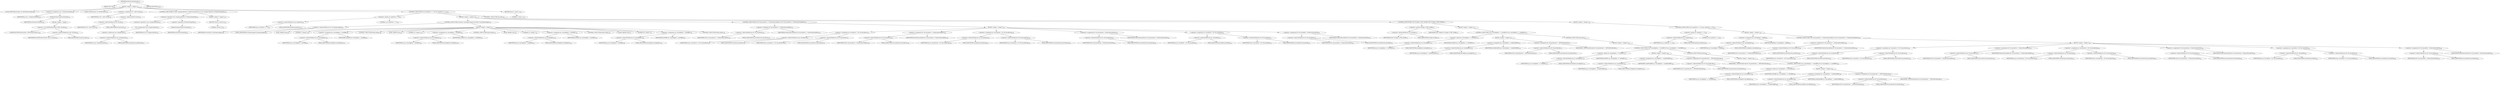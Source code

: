 digraph "PredictorSetupEncode" {  
"36157" [label = <(METHOD,PredictorSetupEncode)<SUB>226</SUB>> ]
"36158" [label = <(PARAM,TIFF *tif)<SUB>226</SUB>> ]
"36159" [label = <(BLOCK,&lt;empty&gt;,&lt;empty&gt;)<SUB>227</SUB>> ]
"36160" [label = <(LOCAL,TIFFPredictorState* sp: TIFFPredictorState)<SUB>228</SUB>> ]
"36161" [label = <(&lt;operator&gt;.assignment,*sp = PredictorState(tif))<SUB>228</SUB>> ]
"36162" [label = <(IDENTIFIER,sp,*sp = PredictorState(tif))<SUB>228</SUB>> ]
"36163" [label = <(PredictorState,PredictorState(tif))<SUB>228</SUB>> ]
"36164" [label = <(IDENTIFIER,tif,PredictorState(tif))<SUB>228</SUB>> ]
"36165" [label = <(BLOCK,&lt;empty&gt;,&lt;empty&gt;)> ]
"36166" [label = <(&lt;operator&gt;.cast,(TIFFPredictorState *)(tif)-&gt;tif_data)<SUB>228</SUB>> ]
"36167" [label = <(UNKNOWN,TIFFPredictorState *,TIFFPredictorState *)<SUB>228</SUB>> ]
"36168" [label = <(&lt;operator&gt;.indirectFieldAccess,(tif)-&gt;tif_data)<SUB>228</SUB>> ]
"36169" [label = <(IDENTIFIER,tif,(TIFFPredictorState *)(tif)-&gt;tif_data)<SUB>228</SUB>> ]
"36170" [label = <(FIELD_IDENTIFIER,tif_data,tif_data)<SUB>228</SUB>> ]
"36171" [label = <(LOCAL,TIFFDirectory* td: TIFFDirectory)<SUB>229</SUB>> ]
"36172" [label = <(&lt;operator&gt;.assignment,*td = &amp;tif-&gt;tif_dir)<SUB>229</SUB>> ]
"36173" [label = <(IDENTIFIER,td,*td = &amp;tif-&gt;tif_dir)<SUB>229</SUB>> ]
"36174" [label = <(&lt;operator&gt;.addressOf,&amp;tif-&gt;tif_dir)<SUB>229</SUB>> ]
"36175" [label = <(&lt;operator&gt;.indirectFieldAccess,tif-&gt;tif_dir)<SUB>229</SUB>> ]
"36176" [label = <(IDENTIFIER,tif,*td = &amp;tif-&gt;tif_dir)<SUB>229</SUB>> ]
"36177" [label = <(FIELD_IDENTIFIER,tif_dir,tif_dir)<SUB>229</SUB>> ]
"36178" [label = <(CONTROL_STRUCTURE,if (!(*sp-&gt;setupencode)(tif) || !PredictorSetup(tif)),if (!(*sp-&gt;setupencode)(tif) || !PredictorSetup(tif)))<SUB>231</SUB>> ]
"36179" [label = <(&lt;operator&gt;.logicalOr,!(*sp-&gt;setupencode)(tif) || !PredictorSetup(tif))<SUB>231</SUB>> ]
"36180" [label = <(&lt;operator&gt;.logicalNot,!(*sp-&gt;setupencode)(tif))<SUB>231</SUB>> ]
"36181" [label = <(*sp-&gt;setupencode,(*sp-&gt;setupencode)(tif))<SUB>231</SUB>> ]
"36182" [label = <(&lt;operator&gt;.indirection,*sp-&gt;setupencode)<SUB>231</SUB>> ]
"36183" [label = <(&lt;operator&gt;.indirectFieldAccess,sp-&gt;setupencode)<SUB>231</SUB>> ]
"36184" [label = <(IDENTIFIER,sp,(*sp-&gt;setupencode)(tif))<SUB>231</SUB>> ]
"36185" [label = <(FIELD_IDENTIFIER,setupencode,setupencode)<SUB>231</SUB>> ]
"36186" [label = <(IDENTIFIER,tif,(*sp-&gt;setupencode)(tif))<SUB>231</SUB>> ]
"36187" [label = <(&lt;operator&gt;.logicalNot,!PredictorSetup(tif))<SUB>231</SUB>> ]
"36188" [label = <(PredictorSetup,PredictorSetup(tif))<SUB>231</SUB>> ]
"36189" [label = <(IDENTIFIER,tif,PredictorSetup(tif))<SUB>231</SUB>> ]
"36190" [label = <(BLOCK,&lt;empty&gt;,&lt;empty&gt;)<SUB>232</SUB>> ]
"36191" [label = <(RETURN,return 0;,return 0;)<SUB>232</SUB>> ]
"36192" [label = <(LITERAL,0,return 0;)<SUB>232</SUB>> ]
"36193" [label = <(CONTROL_STRUCTURE,if (sp-&gt;predictor == 2),if (sp-&gt;predictor == 2))<SUB>234</SUB>> ]
"36194" [label = <(&lt;operator&gt;.equals,sp-&gt;predictor == 2)<SUB>234</SUB>> ]
"36195" [label = <(&lt;operator&gt;.indirectFieldAccess,sp-&gt;predictor)<SUB>234</SUB>> ]
"36196" [label = <(IDENTIFIER,sp,sp-&gt;predictor == 2)<SUB>234</SUB>> ]
"36197" [label = <(FIELD_IDENTIFIER,predictor,predictor)<SUB>234</SUB>> ]
"36198" [label = <(LITERAL,2,sp-&gt;predictor == 2)<SUB>234</SUB>> ]
"36199" [label = <(BLOCK,&lt;empty&gt;,&lt;empty&gt;)<SUB>235</SUB>> ]
"36200" [label = <(CONTROL_STRUCTURE,switch(td-&gt;td_bitspersample),switch(td-&gt;td_bitspersample))<SUB>236</SUB>> ]
"36201" [label = <(&lt;operator&gt;.indirectFieldAccess,td-&gt;td_bitspersample)<SUB>236</SUB>> ]
"36202" [label = <(IDENTIFIER,td,switch(td-&gt;td_bitspersample))<SUB>236</SUB>> ]
"36203" [label = <(FIELD_IDENTIFIER,td_bitspersample,td_bitspersample)<SUB>236</SUB>> ]
"36204" [label = <(BLOCK,&lt;empty&gt;,&lt;empty&gt;)<SUB>237</SUB>> ]
"36205" [label = <(JUMP_TARGET,case)<SUB>238</SUB>> ]
"36206" [label = <(LITERAL,8,&lt;empty&gt;)<SUB>238</SUB>> ]
"36207" [label = <(&lt;operator&gt;.assignment,sp-&gt;encodepfunc = horDiff8)<SUB>239</SUB>> ]
"36208" [label = <(&lt;operator&gt;.indirectFieldAccess,sp-&gt;encodepfunc)<SUB>239</SUB>> ]
"36209" [label = <(IDENTIFIER,sp,sp-&gt;encodepfunc = horDiff8)<SUB>239</SUB>> ]
"36210" [label = <(FIELD_IDENTIFIER,encodepfunc,encodepfunc)<SUB>239</SUB>> ]
"36211" [label = <(IDENTIFIER,horDiff8,sp-&gt;encodepfunc = horDiff8)<SUB>239</SUB>> ]
"36212" [label = <(CONTROL_STRUCTURE,break;,break;)<SUB>240</SUB>> ]
"36213" [label = <(JUMP_TARGET,case)<SUB>241</SUB>> ]
"36214" [label = <(LITERAL,16,&lt;empty&gt;)<SUB>241</SUB>> ]
"36215" [label = <(&lt;operator&gt;.assignment,sp-&gt;encodepfunc = horDiff16)<SUB>242</SUB>> ]
"36216" [label = <(&lt;operator&gt;.indirectFieldAccess,sp-&gt;encodepfunc)<SUB>242</SUB>> ]
"36217" [label = <(IDENTIFIER,sp,sp-&gt;encodepfunc = horDiff16)<SUB>242</SUB>> ]
"36218" [label = <(FIELD_IDENTIFIER,encodepfunc,encodepfunc)<SUB>242</SUB>> ]
"36219" [label = <(IDENTIFIER,horDiff16,sp-&gt;encodepfunc = horDiff16)<SUB>242</SUB>> ]
"36220" [label = <(CONTROL_STRUCTURE,break;,break;)<SUB>243</SUB>> ]
"36221" [label = <(JUMP_TARGET,case)<SUB>244</SUB>> ]
"36222" [label = <(LITERAL,32,&lt;empty&gt;)<SUB>244</SUB>> ]
"36223" [label = <(&lt;operator&gt;.assignment,sp-&gt;encodepfunc = horDiff32)<SUB>245</SUB>> ]
"36224" [label = <(&lt;operator&gt;.indirectFieldAccess,sp-&gt;encodepfunc)<SUB>245</SUB>> ]
"36225" [label = <(IDENTIFIER,sp,sp-&gt;encodepfunc = horDiff32)<SUB>245</SUB>> ]
"36226" [label = <(FIELD_IDENTIFIER,encodepfunc,encodepfunc)<SUB>245</SUB>> ]
"36227" [label = <(IDENTIFIER,horDiff32,sp-&gt;encodepfunc = horDiff32)<SUB>245</SUB>> ]
"36228" [label = <(CONTROL_STRUCTURE,break;,break;)<SUB>246</SUB>> ]
"36229" [label = <(JUMP_TARGET,case)<SUB>247</SUB>> ]
"36230" [label = <(LITERAL,64,&lt;empty&gt;)<SUB>247</SUB>> ]
"36231" [label = <(&lt;operator&gt;.assignment,sp-&gt;encodepfunc = horDiff64)<SUB>248</SUB>> ]
"36232" [label = <(&lt;operator&gt;.indirectFieldAccess,sp-&gt;encodepfunc)<SUB>248</SUB>> ]
"36233" [label = <(IDENTIFIER,sp,sp-&gt;encodepfunc = horDiff64)<SUB>248</SUB>> ]
"36234" [label = <(FIELD_IDENTIFIER,encodepfunc,encodepfunc)<SUB>248</SUB>> ]
"36235" [label = <(IDENTIFIER,horDiff64,sp-&gt;encodepfunc = horDiff64)<SUB>248</SUB>> ]
"36236" [label = <(CONTROL_STRUCTURE,break;,break;)<SUB>249</SUB>> ]
"36237" [label = <(CONTROL_STRUCTURE,if (tif-&gt;tif_encoderow != PredictorEncodeRow),if (tif-&gt;tif_encoderow != PredictorEncodeRow))<SUB>255</SUB>> ]
"36238" [label = <(&lt;operator&gt;.notEquals,tif-&gt;tif_encoderow != PredictorEncodeRow)<SUB>255</SUB>> ]
"36239" [label = <(&lt;operator&gt;.indirectFieldAccess,tif-&gt;tif_encoderow)<SUB>255</SUB>> ]
"36240" [label = <(IDENTIFIER,tif,tif-&gt;tif_encoderow != PredictorEncodeRow)<SUB>255</SUB>> ]
"36241" [label = <(FIELD_IDENTIFIER,tif_encoderow,tif_encoderow)<SUB>255</SUB>> ]
"36242" [label = <(IDENTIFIER,PredictorEncodeRow,tif-&gt;tif_encoderow != PredictorEncodeRow)<SUB>255</SUB>> ]
"36243" [label = <(BLOCK,&lt;empty&gt;,&lt;empty&gt;)<SUB>256</SUB>> ]
"36244" [label = <(&lt;operator&gt;.assignment,sp-&gt;encoderow = tif-&gt;tif_encoderow)<SUB>257</SUB>> ]
"36245" [label = <(&lt;operator&gt;.indirectFieldAccess,sp-&gt;encoderow)<SUB>257</SUB>> ]
"36246" [label = <(IDENTIFIER,sp,sp-&gt;encoderow = tif-&gt;tif_encoderow)<SUB>257</SUB>> ]
"36247" [label = <(FIELD_IDENTIFIER,encoderow,encoderow)<SUB>257</SUB>> ]
"36248" [label = <(&lt;operator&gt;.indirectFieldAccess,tif-&gt;tif_encoderow)<SUB>257</SUB>> ]
"36249" [label = <(IDENTIFIER,tif,sp-&gt;encoderow = tif-&gt;tif_encoderow)<SUB>257</SUB>> ]
"36250" [label = <(FIELD_IDENTIFIER,tif_encoderow,tif_encoderow)<SUB>257</SUB>> ]
"36251" [label = <(&lt;operator&gt;.assignment,tif-&gt;tif_encoderow = PredictorEncodeRow)<SUB>258</SUB>> ]
"36252" [label = <(&lt;operator&gt;.indirectFieldAccess,tif-&gt;tif_encoderow)<SUB>258</SUB>> ]
"36253" [label = <(IDENTIFIER,tif,tif-&gt;tif_encoderow = PredictorEncodeRow)<SUB>258</SUB>> ]
"36254" [label = <(FIELD_IDENTIFIER,tif_encoderow,tif_encoderow)<SUB>258</SUB>> ]
"36255" [label = <(IDENTIFIER,PredictorEncodeRow,tif-&gt;tif_encoderow = PredictorEncodeRow)<SUB>258</SUB>> ]
"36256" [label = <(&lt;operator&gt;.assignment,sp-&gt;encodestrip = tif-&gt;tif_encodestrip)<SUB>259</SUB>> ]
"36257" [label = <(&lt;operator&gt;.indirectFieldAccess,sp-&gt;encodestrip)<SUB>259</SUB>> ]
"36258" [label = <(IDENTIFIER,sp,sp-&gt;encodestrip = tif-&gt;tif_encodestrip)<SUB>259</SUB>> ]
"36259" [label = <(FIELD_IDENTIFIER,encodestrip,encodestrip)<SUB>259</SUB>> ]
"36260" [label = <(&lt;operator&gt;.indirectFieldAccess,tif-&gt;tif_encodestrip)<SUB>259</SUB>> ]
"36261" [label = <(IDENTIFIER,tif,sp-&gt;encodestrip = tif-&gt;tif_encodestrip)<SUB>259</SUB>> ]
"36262" [label = <(FIELD_IDENTIFIER,tif_encodestrip,tif_encodestrip)<SUB>259</SUB>> ]
"36263" [label = <(&lt;operator&gt;.assignment,tif-&gt;tif_encodestrip = PredictorEncodeTile)<SUB>260</SUB>> ]
"36264" [label = <(&lt;operator&gt;.indirectFieldAccess,tif-&gt;tif_encodestrip)<SUB>260</SUB>> ]
"36265" [label = <(IDENTIFIER,tif,tif-&gt;tif_encodestrip = PredictorEncodeTile)<SUB>260</SUB>> ]
"36266" [label = <(FIELD_IDENTIFIER,tif_encodestrip,tif_encodestrip)<SUB>260</SUB>> ]
"36267" [label = <(IDENTIFIER,PredictorEncodeTile,tif-&gt;tif_encodestrip = PredictorEncodeTile)<SUB>260</SUB>> ]
"36268" [label = <(&lt;operator&gt;.assignment,sp-&gt;encodetile = tif-&gt;tif_encodetile)<SUB>261</SUB>> ]
"36269" [label = <(&lt;operator&gt;.indirectFieldAccess,sp-&gt;encodetile)<SUB>261</SUB>> ]
"36270" [label = <(IDENTIFIER,sp,sp-&gt;encodetile = tif-&gt;tif_encodetile)<SUB>261</SUB>> ]
"36271" [label = <(FIELD_IDENTIFIER,encodetile,encodetile)<SUB>261</SUB>> ]
"36272" [label = <(&lt;operator&gt;.indirectFieldAccess,tif-&gt;tif_encodetile)<SUB>261</SUB>> ]
"36273" [label = <(IDENTIFIER,tif,sp-&gt;encodetile = tif-&gt;tif_encodetile)<SUB>261</SUB>> ]
"36274" [label = <(FIELD_IDENTIFIER,tif_encodetile,tif_encodetile)<SUB>261</SUB>> ]
"36275" [label = <(&lt;operator&gt;.assignment,tif-&gt;tif_encodetile = PredictorEncodeTile)<SUB>262</SUB>> ]
"36276" [label = <(&lt;operator&gt;.indirectFieldAccess,tif-&gt;tif_encodetile)<SUB>262</SUB>> ]
"36277" [label = <(IDENTIFIER,tif,tif-&gt;tif_encodetile = PredictorEncodeTile)<SUB>262</SUB>> ]
"36278" [label = <(FIELD_IDENTIFIER,tif_encodetile,tif_encodetile)<SUB>262</SUB>> ]
"36279" [label = <(IDENTIFIER,PredictorEncodeTile,tif-&gt;tif_encodetile = PredictorEncodeTile)<SUB>262</SUB>> ]
"36280" [label = <(CONTROL_STRUCTURE,if (tif-&gt;tif_flags &amp; TIFF_SWAB),if (tif-&gt;tif_flags &amp; TIFF_SWAB))<SUB>272</SUB>> ]
"36281" [label = <(&lt;operator&gt;.and,tif-&gt;tif_flags &amp; TIFF_SWAB)<SUB>272</SUB>> ]
"36282" [label = <(&lt;operator&gt;.indirectFieldAccess,tif-&gt;tif_flags)<SUB>272</SUB>> ]
"36283" [label = <(IDENTIFIER,tif,tif-&gt;tif_flags &amp; TIFF_SWAB)<SUB>272</SUB>> ]
"36284" [label = <(FIELD_IDENTIFIER,tif_flags,tif_flags)<SUB>272</SUB>> ]
"36285" [label = <(IDENTIFIER,TIFF_SWAB,tif-&gt;tif_flags &amp; TIFF_SWAB)<SUB>272</SUB>> ]
"36286" [label = <(BLOCK,&lt;empty&gt;,&lt;empty&gt;)<SUB>273</SUB>> ]
"36287" [label = <(CONTROL_STRUCTURE,if (sp-&gt;encodepfunc == horDiff16),if (sp-&gt;encodepfunc == horDiff16))<SUB>274</SUB>> ]
"36288" [label = <(&lt;operator&gt;.equals,sp-&gt;encodepfunc == horDiff16)<SUB>274</SUB>> ]
"36289" [label = <(&lt;operator&gt;.indirectFieldAccess,sp-&gt;encodepfunc)<SUB>274</SUB>> ]
"36290" [label = <(IDENTIFIER,sp,sp-&gt;encodepfunc == horDiff16)<SUB>274</SUB>> ]
"36291" [label = <(FIELD_IDENTIFIER,encodepfunc,encodepfunc)<SUB>274</SUB>> ]
"36292" [label = <(IDENTIFIER,horDiff16,sp-&gt;encodepfunc == horDiff16)<SUB>274</SUB>> ]
"36293" [label = <(BLOCK,&lt;empty&gt;,&lt;empty&gt;)<SUB>275</SUB>> ]
"36294" [label = <(&lt;operator&gt;.assignment,sp-&gt;encodepfunc = swabHorDiff16)<SUB>276</SUB>> ]
"36295" [label = <(&lt;operator&gt;.indirectFieldAccess,sp-&gt;encodepfunc)<SUB>276</SUB>> ]
"36296" [label = <(IDENTIFIER,sp,sp-&gt;encodepfunc = swabHorDiff16)<SUB>276</SUB>> ]
"36297" [label = <(FIELD_IDENTIFIER,encodepfunc,encodepfunc)<SUB>276</SUB>> ]
"36298" [label = <(IDENTIFIER,swabHorDiff16,sp-&gt;encodepfunc = swabHorDiff16)<SUB>276</SUB>> ]
"36299" [label = <(&lt;operator&gt;.assignment,tif-&gt;tif_postdecode = _TIFFNoPostDecode)<SUB>277</SUB>> ]
"36300" [label = <(&lt;operator&gt;.indirectFieldAccess,tif-&gt;tif_postdecode)<SUB>277</SUB>> ]
"36301" [label = <(IDENTIFIER,tif,tif-&gt;tif_postdecode = _TIFFNoPostDecode)<SUB>277</SUB>> ]
"36302" [label = <(FIELD_IDENTIFIER,tif_postdecode,tif_postdecode)<SUB>277</SUB>> ]
"36303" [label = <(IDENTIFIER,_TIFFNoPostDecode,tif-&gt;tif_postdecode = _TIFFNoPostDecode)<SUB>277</SUB>> ]
"36304" [label = <(CONTROL_STRUCTURE,else,else)<SUB>279</SUB>> ]
"36305" [label = <(BLOCK,&lt;empty&gt;,&lt;empty&gt;)<SUB>279</SUB>> ]
"36306" [label = <(CONTROL_STRUCTURE,if (sp-&gt;encodepfunc == horDiff32),if (sp-&gt;encodepfunc == horDiff32))<SUB>279</SUB>> ]
"36307" [label = <(&lt;operator&gt;.equals,sp-&gt;encodepfunc == horDiff32)<SUB>279</SUB>> ]
"36308" [label = <(&lt;operator&gt;.indirectFieldAccess,sp-&gt;encodepfunc)<SUB>279</SUB>> ]
"36309" [label = <(IDENTIFIER,sp,sp-&gt;encodepfunc == horDiff32)<SUB>279</SUB>> ]
"36310" [label = <(FIELD_IDENTIFIER,encodepfunc,encodepfunc)<SUB>279</SUB>> ]
"36311" [label = <(IDENTIFIER,horDiff32,sp-&gt;encodepfunc == horDiff32)<SUB>279</SUB>> ]
"36312" [label = <(BLOCK,&lt;empty&gt;,&lt;empty&gt;)<SUB>280</SUB>> ]
"36313" [label = <(&lt;operator&gt;.assignment,sp-&gt;encodepfunc = swabHorDiff32)<SUB>281</SUB>> ]
"36314" [label = <(&lt;operator&gt;.indirectFieldAccess,sp-&gt;encodepfunc)<SUB>281</SUB>> ]
"36315" [label = <(IDENTIFIER,sp,sp-&gt;encodepfunc = swabHorDiff32)<SUB>281</SUB>> ]
"36316" [label = <(FIELD_IDENTIFIER,encodepfunc,encodepfunc)<SUB>281</SUB>> ]
"36317" [label = <(IDENTIFIER,swabHorDiff32,sp-&gt;encodepfunc = swabHorDiff32)<SUB>281</SUB>> ]
"36318" [label = <(&lt;operator&gt;.assignment,tif-&gt;tif_postdecode = _TIFFNoPostDecode)<SUB>282</SUB>> ]
"36319" [label = <(&lt;operator&gt;.indirectFieldAccess,tif-&gt;tif_postdecode)<SUB>282</SUB>> ]
"36320" [label = <(IDENTIFIER,tif,tif-&gt;tif_postdecode = _TIFFNoPostDecode)<SUB>282</SUB>> ]
"36321" [label = <(FIELD_IDENTIFIER,tif_postdecode,tif_postdecode)<SUB>282</SUB>> ]
"36322" [label = <(IDENTIFIER,_TIFFNoPostDecode,tif-&gt;tif_postdecode = _TIFFNoPostDecode)<SUB>282</SUB>> ]
"36323" [label = <(CONTROL_STRUCTURE,else,else)<SUB>284</SUB>> ]
"36324" [label = <(BLOCK,&lt;empty&gt;,&lt;empty&gt;)<SUB>284</SUB>> ]
"36325" [label = <(CONTROL_STRUCTURE,if (sp-&gt;encodepfunc == horDiff64),if (sp-&gt;encodepfunc == horDiff64))<SUB>284</SUB>> ]
"36326" [label = <(&lt;operator&gt;.equals,sp-&gt;encodepfunc == horDiff64)<SUB>284</SUB>> ]
"36327" [label = <(&lt;operator&gt;.indirectFieldAccess,sp-&gt;encodepfunc)<SUB>284</SUB>> ]
"36328" [label = <(IDENTIFIER,sp,sp-&gt;encodepfunc == horDiff64)<SUB>284</SUB>> ]
"36329" [label = <(FIELD_IDENTIFIER,encodepfunc,encodepfunc)<SUB>284</SUB>> ]
"36330" [label = <(IDENTIFIER,horDiff64,sp-&gt;encodepfunc == horDiff64)<SUB>284</SUB>> ]
"36331" [label = <(BLOCK,&lt;empty&gt;,&lt;empty&gt;)<SUB>285</SUB>> ]
"36332" [label = <(&lt;operator&gt;.assignment,sp-&gt;encodepfunc = swabHorDiff64)<SUB>286</SUB>> ]
"36333" [label = <(&lt;operator&gt;.indirectFieldAccess,sp-&gt;encodepfunc)<SUB>286</SUB>> ]
"36334" [label = <(IDENTIFIER,sp,sp-&gt;encodepfunc = swabHorDiff64)<SUB>286</SUB>> ]
"36335" [label = <(FIELD_IDENTIFIER,encodepfunc,encodepfunc)<SUB>286</SUB>> ]
"36336" [label = <(IDENTIFIER,swabHorDiff64,sp-&gt;encodepfunc = swabHorDiff64)<SUB>286</SUB>> ]
"36337" [label = <(&lt;operator&gt;.assignment,tif-&gt;tif_postdecode = _TIFFNoPostDecode)<SUB>287</SUB>> ]
"36338" [label = <(&lt;operator&gt;.indirectFieldAccess,tif-&gt;tif_postdecode)<SUB>287</SUB>> ]
"36339" [label = <(IDENTIFIER,tif,tif-&gt;tif_postdecode = _TIFFNoPostDecode)<SUB>287</SUB>> ]
"36340" [label = <(FIELD_IDENTIFIER,tif_postdecode,tif_postdecode)<SUB>287</SUB>> ]
"36341" [label = <(IDENTIFIER,_TIFFNoPostDecode,tif-&gt;tif_postdecode = _TIFFNoPostDecode)<SUB>287</SUB>> ]
"36342" [label = <(CONTROL_STRUCTURE,else,else)<SUB>292</SUB>> ]
"36343" [label = <(BLOCK,&lt;empty&gt;,&lt;empty&gt;)<SUB>292</SUB>> ]
"36344" [label = <(CONTROL_STRUCTURE,if (sp-&gt;predictor == 3),if (sp-&gt;predictor == 3))<SUB>292</SUB>> ]
"36345" [label = <(&lt;operator&gt;.equals,sp-&gt;predictor == 3)<SUB>292</SUB>> ]
"36346" [label = <(&lt;operator&gt;.indirectFieldAccess,sp-&gt;predictor)<SUB>292</SUB>> ]
"36347" [label = <(IDENTIFIER,sp,sp-&gt;predictor == 3)<SUB>292</SUB>> ]
"36348" [label = <(FIELD_IDENTIFIER,predictor,predictor)<SUB>292</SUB>> ]
"36349" [label = <(LITERAL,3,sp-&gt;predictor == 3)<SUB>292</SUB>> ]
"36350" [label = <(BLOCK,&lt;empty&gt;,&lt;empty&gt;)<SUB>293</SUB>> ]
"36351" [label = <(&lt;operator&gt;.assignment,sp-&gt;encodepfunc = fpDiff)<SUB>294</SUB>> ]
"36352" [label = <(&lt;operator&gt;.indirectFieldAccess,sp-&gt;encodepfunc)<SUB>294</SUB>> ]
"36353" [label = <(IDENTIFIER,sp,sp-&gt;encodepfunc = fpDiff)<SUB>294</SUB>> ]
"36354" [label = <(FIELD_IDENTIFIER,encodepfunc,encodepfunc)<SUB>294</SUB>> ]
"36355" [label = <(IDENTIFIER,fpDiff,sp-&gt;encodepfunc = fpDiff)<SUB>294</SUB>> ]
"36356" [label = <(CONTROL_STRUCTURE,if (tif-&gt;tif_encoderow != PredictorEncodeRow),if (tif-&gt;tif_encoderow != PredictorEncodeRow))<SUB>299</SUB>> ]
"36357" [label = <(&lt;operator&gt;.notEquals,tif-&gt;tif_encoderow != PredictorEncodeRow)<SUB>299</SUB>> ]
"36358" [label = <(&lt;operator&gt;.indirectFieldAccess,tif-&gt;tif_encoderow)<SUB>299</SUB>> ]
"36359" [label = <(IDENTIFIER,tif,tif-&gt;tif_encoderow != PredictorEncodeRow)<SUB>299</SUB>> ]
"36360" [label = <(FIELD_IDENTIFIER,tif_encoderow,tif_encoderow)<SUB>299</SUB>> ]
"36361" [label = <(IDENTIFIER,PredictorEncodeRow,tif-&gt;tif_encoderow != PredictorEncodeRow)<SUB>299</SUB>> ]
"36362" [label = <(BLOCK,&lt;empty&gt;,&lt;empty&gt;)<SUB>300</SUB>> ]
"36363" [label = <(&lt;operator&gt;.assignment,sp-&gt;encoderow = tif-&gt;tif_encoderow)<SUB>301</SUB>> ]
"36364" [label = <(&lt;operator&gt;.indirectFieldAccess,sp-&gt;encoderow)<SUB>301</SUB>> ]
"36365" [label = <(IDENTIFIER,sp,sp-&gt;encoderow = tif-&gt;tif_encoderow)<SUB>301</SUB>> ]
"36366" [label = <(FIELD_IDENTIFIER,encoderow,encoderow)<SUB>301</SUB>> ]
"36367" [label = <(&lt;operator&gt;.indirectFieldAccess,tif-&gt;tif_encoderow)<SUB>301</SUB>> ]
"36368" [label = <(IDENTIFIER,tif,sp-&gt;encoderow = tif-&gt;tif_encoderow)<SUB>301</SUB>> ]
"36369" [label = <(FIELD_IDENTIFIER,tif_encoderow,tif_encoderow)<SUB>301</SUB>> ]
"36370" [label = <(&lt;operator&gt;.assignment,tif-&gt;tif_encoderow = PredictorEncodeRow)<SUB>302</SUB>> ]
"36371" [label = <(&lt;operator&gt;.indirectFieldAccess,tif-&gt;tif_encoderow)<SUB>302</SUB>> ]
"36372" [label = <(IDENTIFIER,tif,tif-&gt;tif_encoderow = PredictorEncodeRow)<SUB>302</SUB>> ]
"36373" [label = <(FIELD_IDENTIFIER,tif_encoderow,tif_encoderow)<SUB>302</SUB>> ]
"36374" [label = <(IDENTIFIER,PredictorEncodeRow,tif-&gt;tif_encoderow = PredictorEncodeRow)<SUB>302</SUB>> ]
"36375" [label = <(&lt;operator&gt;.assignment,sp-&gt;encodestrip = tif-&gt;tif_encodestrip)<SUB>303</SUB>> ]
"36376" [label = <(&lt;operator&gt;.indirectFieldAccess,sp-&gt;encodestrip)<SUB>303</SUB>> ]
"36377" [label = <(IDENTIFIER,sp,sp-&gt;encodestrip = tif-&gt;tif_encodestrip)<SUB>303</SUB>> ]
"36378" [label = <(FIELD_IDENTIFIER,encodestrip,encodestrip)<SUB>303</SUB>> ]
"36379" [label = <(&lt;operator&gt;.indirectFieldAccess,tif-&gt;tif_encodestrip)<SUB>303</SUB>> ]
"36380" [label = <(IDENTIFIER,tif,sp-&gt;encodestrip = tif-&gt;tif_encodestrip)<SUB>303</SUB>> ]
"36381" [label = <(FIELD_IDENTIFIER,tif_encodestrip,tif_encodestrip)<SUB>303</SUB>> ]
"36382" [label = <(&lt;operator&gt;.assignment,tif-&gt;tif_encodestrip = PredictorEncodeTile)<SUB>304</SUB>> ]
"36383" [label = <(&lt;operator&gt;.indirectFieldAccess,tif-&gt;tif_encodestrip)<SUB>304</SUB>> ]
"36384" [label = <(IDENTIFIER,tif,tif-&gt;tif_encodestrip = PredictorEncodeTile)<SUB>304</SUB>> ]
"36385" [label = <(FIELD_IDENTIFIER,tif_encodestrip,tif_encodestrip)<SUB>304</SUB>> ]
"36386" [label = <(IDENTIFIER,PredictorEncodeTile,tif-&gt;tif_encodestrip = PredictorEncodeTile)<SUB>304</SUB>> ]
"36387" [label = <(&lt;operator&gt;.assignment,sp-&gt;encodetile = tif-&gt;tif_encodetile)<SUB>305</SUB>> ]
"36388" [label = <(&lt;operator&gt;.indirectFieldAccess,sp-&gt;encodetile)<SUB>305</SUB>> ]
"36389" [label = <(IDENTIFIER,sp,sp-&gt;encodetile = tif-&gt;tif_encodetile)<SUB>305</SUB>> ]
"36390" [label = <(FIELD_IDENTIFIER,encodetile,encodetile)<SUB>305</SUB>> ]
"36391" [label = <(&lt;operator&gt;.indirectFieldAccess,tif-&gt;tif_encodetile)<SUB>305</SUB>> ]
"36392" [label = <(IDENTIFIER,tif,sp-&gt;encodetile = tif-&gt;tif_encodetile)<SUB>305</SUB>> ]
"36393" [label = <(FIELD_IDENTIFIER,tif_encodetile,tif_encodetile)<SUB>305</SUB>> ]
"36394" [label = <(&lt;operator&gt;.assignment,tif-&gt;tif_encodetile = PredictorEncodeTile)<SUB>306</SUB>> ]
"36395" [label = <(&lt;operator&gt;.indirectFieldAccess,tif-&gt;tif_encodetile)<SUB>306</SUB>> ]
"36396" [label = <(IDENTIFIER,tif,tif-&gt;tif_encodetile = PredictorEncodeTile)<SUB>306</SUB>> ]
"36397" [label = <(FIELD_IDENTIFIER,tif_encodetile,tif_encodetile)<SUB>306</SUB>> ]
"36398" [label = <(IDENTIFIER,PredictorEncodeTile,tif-&gt;tif_encodetile = PredictorEncodeTile)<SUB>306</SUB>> ]
"36399" [label = <(RETURN,return 1;,return 1;)<SUB>310</SUB>> ]
"36400" [label = <(LITERAL,1,return 1;)<SUB>310</SUB>> ]
"36401" [label = <(METHOD_RETURN,int)<SUB>226</SUB>> ]
  "36157" -> "36158" 
  "36157" -> "36159" 
  "36157" -> "36401" 
  "36159" -> "36160" 
  "36159" -> "36161" 
  "36159" -> "36171" 
  "36159" -> "36172" 
  "36159" -> "36178" 
  "36159" -> "36193" 
  "36159" -> "36399" 
  "36161" -> "36162" 
  "36161" -> "36163" 
  "36163" -> "36164" 
  "36163" -> "36165" 
  "36165" -> "36166" 
  "36166" -> "36167" 
  "36166" -> "36168" 
  "36168" -> "36169" 
  "36168" -> "36170" 
  "36172" -> "36173" 
  "36172" -> "36174" 
  "36174" -> "36175" 
  "36175" -> "36176" 
  "36175" -> "36177" 
  "36178" -> "36179" 
  "36178" -> "36190" 
  "36179" -> "36180" 
  "36179" -> "36187" 
  "36180" -> "36181" 
  "36181" -> "36182" 
  "36181" -> "36186" 
  "36182" -> "36183" 
  "36183" -> "36184" 
  "36183" -> "36185" 
  "36187" -> "36188" 
  "36188" -> "36189" 
  "36190" -> "36191" 
  "36191" -> "36192" 
  "36193" -> "36194" 
  "36193" -> "36199" 
  "36193" -> "36342" 
  "36194" -> "36195" 
  "36194" -> "36198" 
  "36195" -> "36196" 
  "36195" -> "36197" 
  "36199" -> "36200" 
  "36199" -> "36237" 
  "36199" -> "36280" 
  "36200" -> "36201" 
  "36200" -> "36204" 
  "36201" -> "36202" 
  "36201" -> "36203" 
  "36204" -> "36205" 
  "36204" -> "36206" 
  "36204" -> "36207" 
  "36204" -> "36212" 
  "36204" -> "36213" 
  "36204" -> "36214" 
  "36204" -> "36215" 
  "36204" -> "36220" 
  "36204" -> "36221" 
  "36204" -> "36222" 
  "36204" -> "36223" 
  "36204" -> "36228" 
  "36204" -> "36229" 
  "36204" -> "36230" 
  "36204" -> "36231" 
  "36204" -> "36236" 
  "36207" -> "36208" 
  "36207" -> "36211" 
  "36208" -> "36209" 
  "36208" -> "36210" 
  "36215" -> "36216" 
  "36215" -> "36219" 
  "36216" -> "36217" 
  "36216" -> "36218" 
  "36223" -> "36224" 
  "36223" -> "36227" 
  "36224" -> "36225" 
  "36224" -> "36226" 
  "36231" -> "36232" 
  "36231" -> "36235" 
  "36232" -> "36233" 
  "36232" -> "36234" 
  "36237" -> "36238" 
  "36237" -> "36243" 
  "36238" -> "36239" 
  "36238" -> "36242" 
  "36239" -> "36240" 
  "36239" -> "36241" 
  "36243" -> "36244" 
  "36243" -> "36251" 
  "36243" -> "36256" 
  "36243" -> "36263" 
  "36243" -> "36268" 
  "36243" -> "36275" 
  "36244" -> "36245" 
  "36244" -> "36248" 
  "36245" -> "36246" 
  "36245" -> "36247" 
  "36248" -> "36249" 
  "36248" -> "36250" 
  "36251" -> "36252" 
  "36251" -> "36255" 
  "36252" -> "36253" 
  "36252" -> "36254" 
  "36256" -> "36257" 
  "36256" -> "36260" 
  "36257" -> "36258" 
  "36257" -> "36259" 
  "36260" -> "36261" 
  "36260" -> "36262" 
  "36263" -> "36264" 
  "36263" -> "36267" 
  "36264" -> "36265" 
  "36264" -> "36266" 
  "36268" -> "36269" 
  "36268" -> "36272" 
  "36269" -> "36270" 
  "36269" -> "36271" 
  "36272" -> "36273" 
  "36272" -> "36274" 
  "36275" -> "36276" 
  "36275" -> "36279" 
  "36276" -> "36277" 
  "36276" -> "36278" 
  "36280" -> "36281" 
  "36280" -> "36286" 
  "36281" -> "36282" 
  "36281" -> "36285" 
  "36282" -> "36283" 
  "36282" -> "36284" 
  "36286" -> "36287" 
  "36287" -> "36288" 
  "36287" -> "36293" 
  "36287" -> "36304" 
  "36288" -> "36289" 
  "36288" -> "36292" 
  "36289" -> "36290" 
  "36289" -> "36291" 
  "36293" -> "36294" 
  "36293" -> "36299" 
  "36294" -> "36295" 
  "36294" -> "36298" 
  "36295" -> "36296" 
  "36295" -> "36297" 
  "36299" -> "36300" 
  "36299" -> "36303" 
  "36300" -> "36301" 
  "36300" -> "36302" 
  "36304" -> "36305" 
  "36305" -> "36306" 
  "36306" -> "36307" 
  "36306" -> "36312" 
  "36306" -> "36323" 
  "36307" -> "36308" 
  "36307" -> "36311" 
  "36308" -> "36309" 
  "36308" -> "36310" 
  "36312" -> "36313" 
  "36312" -> "36318" 
  "36313" -> "36314" 
  "36313" -> "36317" 
  "36314" -> "36315" 
  "36314" -> "36316" 
  "36318" -> "36319" 
  "36318" -> "36322" 
  "36319" -> "36320" 
  "36319" -> "36321" 
  "36323" -> "36324" 
  "36324" -> "36325" 
  "36325" -> "36326" 
  "36325" -> "36331" 
  "36326" -> "36327" 
  "36326" -> "36330" 
  "36327" -> "36328" 
  "36327" -> "36329" 
  "36331" -> "36332" 
  "36331" -> "36337" 
  "36332" -> "36333" 
  "36332" -> "36336" 
  "36333" -> "36334" 
  "36333" -> "36335" 
  "36337" -> "36338" 
  "36337" -> "36341" 
  "36338" -> "36339" 
  "36338" -> "36340" 
  "36342" -> "36343" 
  "36343" -> "36344" 
  "36344" -> "36345" 
  "36344" -> "36350" 
  "36345" -> "36346" 
  "36345" -> "36349" 
  "36346" -> "36347" 
  "36346" -> "36348" 
  "36350" -> "36351" 
  "36350" -> "36356" 
  "36351" -> "36352" 
  "36351" -> "36355" 
  "36352" -> "36353" 
  "36352" -> "36354" 
  "36356" -> "36357" 
  "36356" -> "36362" 
  "36357" -> "36358" 
  "36357" -> "36361" 
  "36358" -> "36359" 
  "36358" -> "36360" 
  "36362" -> "36363" 
  "36362" -> "36370" 
  "36362" -> "36375" 
  "36362" -> "36382" 
  "36362" -> "36387" 
  "36362" -> "36394" 
  "36363" -> "36364" 
  "36363" -> "36367" 
  "36364" -> "36365" 
  "36364" -> "36366" 
  "36367" -> "36368" 
  "36367" -> "36369" 
  "36370" -> "36371" 
  "36370" -> "36374" 
  "36371" -> "36372" 
  "36371" -> "36373" 
  "36375" -> "36376" 
  "36375" -> "36379" 
  "36376" -> "36377" 
  "36376" -> "36378" 
  "36379" -> "36380" 
  "36379" -> "36381" 
  "36382" -> "36383" 
  "36382" -> "36386" 
  "36383" -> "36384" 
  "36383" -> "36385" 
  "36387" -> "36388" 
  "36387" -> "36391" 
  "36388" -> "36389" 
  "36388" -> "36390" 
  "36391" -> "36392" 
  "36391" -> "36393" 
  "36394" -> "36395" 
  "36394" -> "36398" 
  "36395" -> "36396" 
  "36395" -> "36397" 
  "36399" -> "36400" 
}
